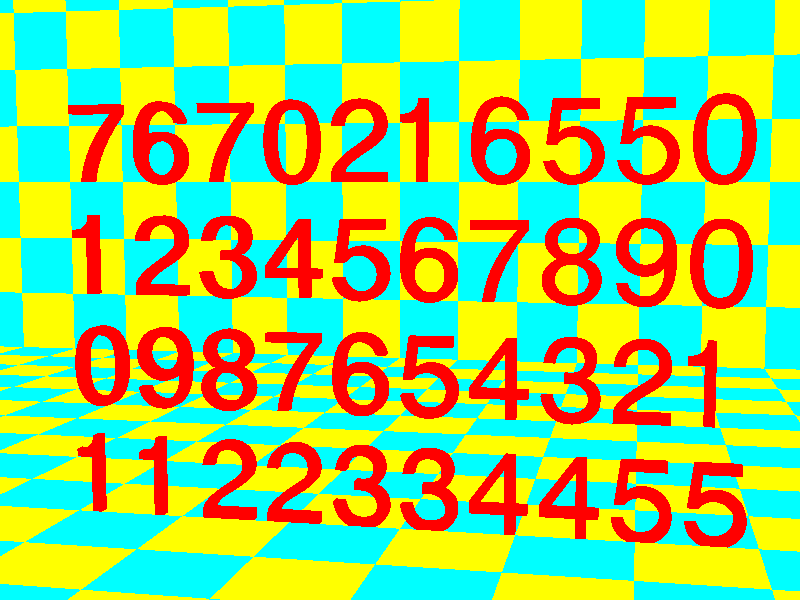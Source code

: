 // Persistence Of Vision Ray Tracer POV-Ray 3.5 sample Scene
// by Chris Young
// ARRAY2.POV demonstrates basic use of a two dimension array.
// A 4 x 10 array is declared and initialized with one digit
// float values. This digits are displayed as 40 text objects.

#include "colors.inc"

light_source { <100,1000,-1000>, White}

camera { location <2,1,-10> direction 2*z look_at <0,0,0>}

union {
 plane{y,-2} plane{-z,-10} plane{x,-10}
 pigment{checker Cyan,Yellow}
}

#declare Digit =
 array[4][10]
 {
   {7,6,7,0,2,1,6,5,5,0},
   {1,2,3,4,5,6,7,8,9,0},
   {0,9,8,7,6,5,4,3,2,1},
   {1,1,2,2,3,3,4,4,5,5}
 }


union{
 #declare J=0;
 #while (J<4)
   #declare I=0;
   #while (I<10)
      text{ttf "cyrvetic.ttf",str(Digit[J][I],0,0),0.1,0
      translate <I*.6,-J*1,0>}
      #declare I=I+1;
   #end
   #declare J=J+1;
 #end
 pigment{Red}
 translate <-3,1,0>
}

